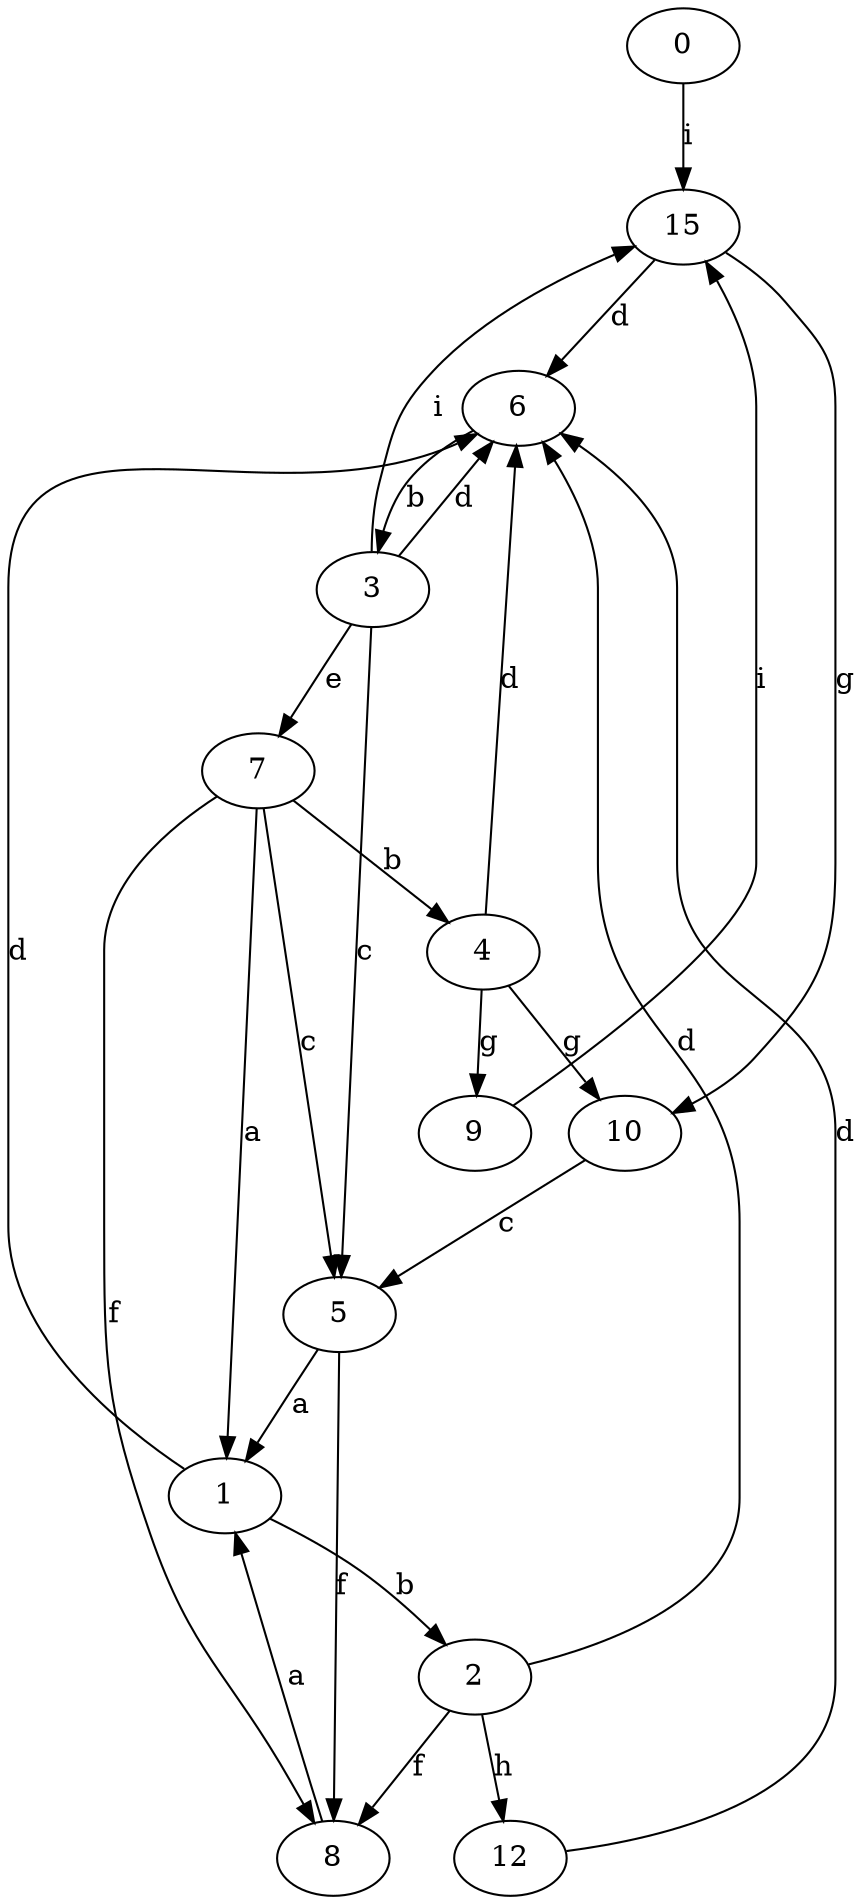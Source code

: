strict digraph  {
0;
1;
2;
3;
4;
5;
6;
7;
8;
9;
10;
12;
15;
0 -> 15  [label=i];
1 -> 2  [label=b];
1 -> 6  [label=d];
2 -> 6  [label=d];
2 -> 8  [label=f];
2 -> 12  [label=h];
3 -> 5  [label=c];
3 -> 6  [label=d];
3 -> 7  [label=e];
3 -> 15  [label=i];
4 -> 6  [label=d];
4 -> 9  [label=g];
4 -> 10  [label=g];
5 -> 1  [label=a];
5 -> 8  [label=f];
6 -> 3  [label=b];
7 -> 1  [label=a];
7 -> 4  [label=b];
7 -> 5  [label=c];
7 -> 8  [label=f];
8 -> 1  [label=a];
9 -> 15  [label=i];
10 -> 5  [label=c];
12 -> 6  [label=d];
15 -> 6  [label=d];
15 -> 10  [label=g];
}
